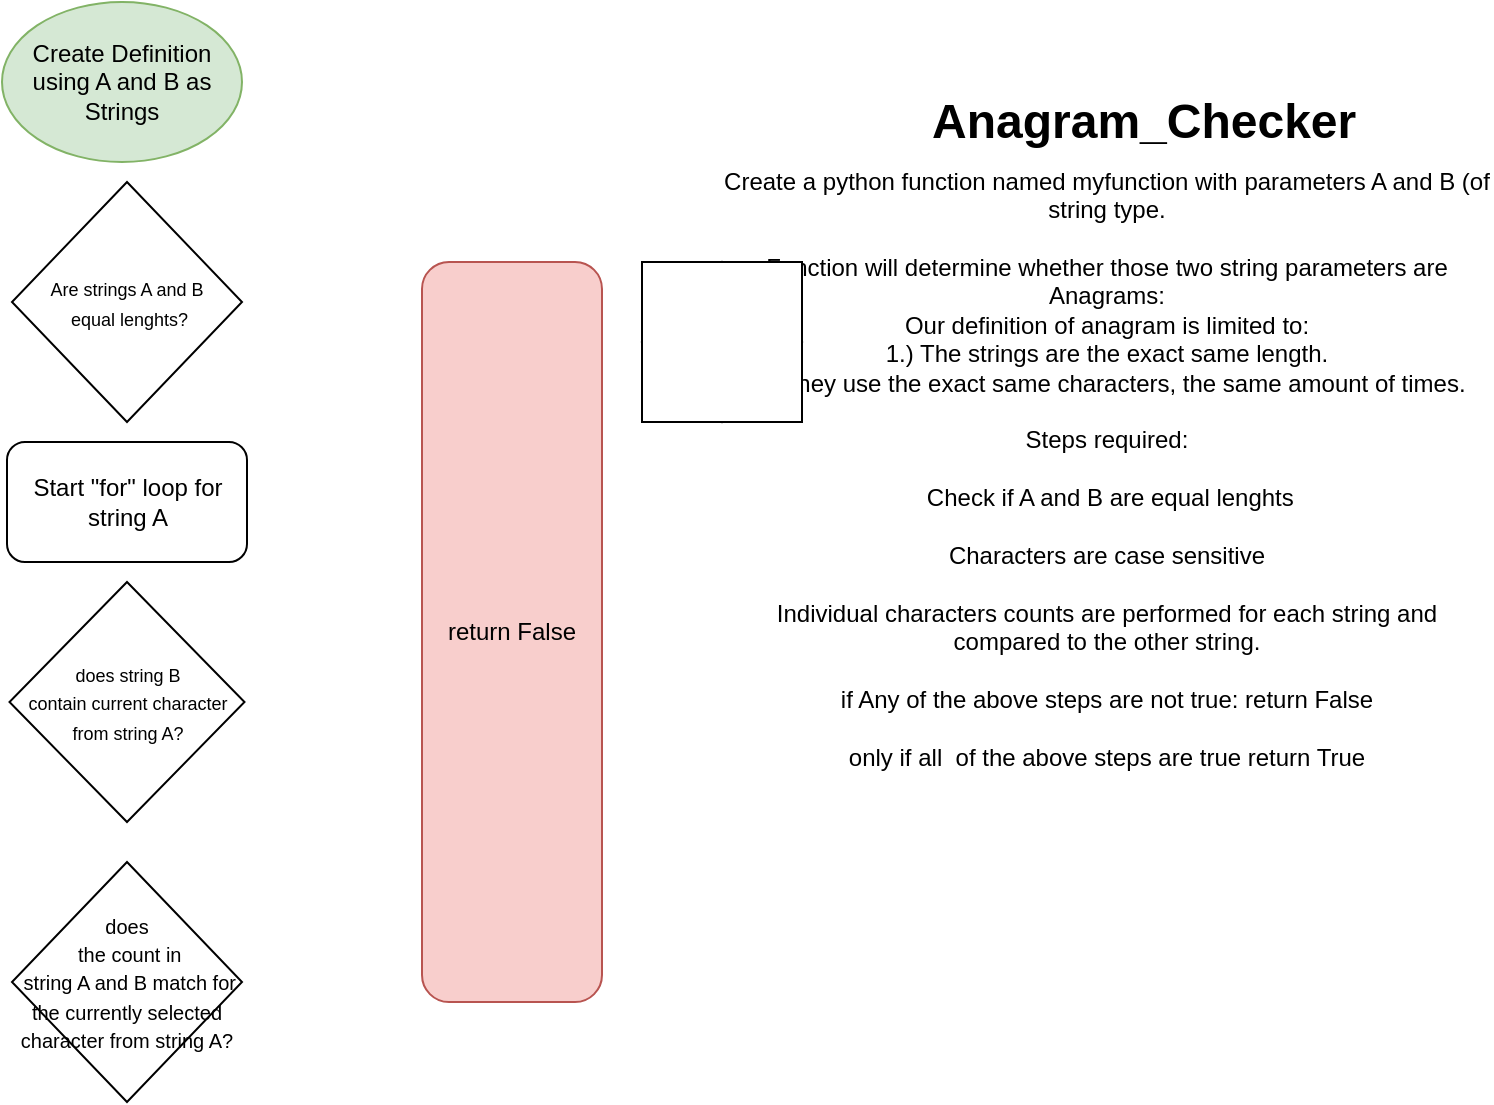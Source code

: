<mxfile version="21.0.2" type="github">
  <diagram name="Page-1" id="iRhx-aNdycyiNb6yXR51">
    <mxGraphModel dx="1434" dy="1820" grid="1" gridSize="10" guides="1" tooltips="1" connect="1" arrows="1" fold="1" page="1" pageScale="1" pageWidth="850" pageHeight="1100" math="0" shadow="0">
      <root>
        <mxCell id="0" />
        <mxCell id="1" parent="0" />
        <mxCell id="_8RcxRiG8b48MhW-PYv1-1" value="Create Definition using A and B as Strings" style="ellipse;whiteSpace=wrap;html=1;fillColor=#d5e8d4;strokeColor=#82b366;" vertex="1" parent="1">
          <mxGeometry x="60" y="-1080" width="120" height="80" as="geometry" />
        </mxCell>
        <mxCell id="_8RcxRiG8b48MhW-PYv1-2" value="Create a python function named myfunction with parameters A and B (of string type.&lt;br&gt;&lt;br&gt;Function will determine whether those two string parameters are Anagrams:&lt;br&gt;Our definition of anagram is limited to:&lt;br&gt;1.) The strings are the exact same length.&lt;br&gt;2.) They use the exact same characters, the same amount of times.&lt;br&gt;&lt;br&gt;Steps required:&lt;br&gt;&lt;br&gt;&amp;nbsp;Check if A and B are equal lenghts&lt;br&gt;&lt;br&gt;Characters are case sensitive&lt;br&gt;&lt;br&gt;Individual characters counts are performed for each string and compared to the other string.&lt;br&gt;&lt;br&gt;if Any of the above steps are not true: return False&lt;br&gt;&lt;br&gt;only if all&amp;nbsp; of the above steps are true return True&lt;br&gt;&lt;br&gt;&lt;br&gt;&amp;nbsp;&amp;nbsp;" style="text;html=1;strokeColor=none;fillColor=none;align=center;verticalAlign=middle;whiteSpace=wrap;rounded=0;" vertex="1" parent="1">
          <mxGeometry x="420" y="-840" width="385" height="30" as="geometry" />
        </mxCell>
        <mxCell id="_8RcxRiG8b48MhW-PYv1-4" value="&lt;h1&gt;Anagram_Checker&lt;/h1&gt;" style="text;html=1;strokeColor=none;fillColor=none;spacing=5;spacingTop=-20;whiteSpace=wrap;overflow=hidden;rounded=0;" vertex="1" parent="1">
          <mxGeometry x="520" y="-1040" width="240" height="120" as="geometry" />
        </mxCell>
        <mxCell id="_8RcxRiG8b48MhW-PYv1-5" value="return False" style="rounded=1;whiteSpace=wrap;html=1;fillColor=#f8cecc;strokeColor=#b85450;" vertex="1" parent="1">
          <mxGeometry x="270" y="-950" width="90" height="370" as="geometry" />
        </mxCell>
        <mxCell id="_8RcxRiG8b48MhW-PYv1-6" value="&lt;font style=&quot;font-size: 9px;&quot;&gt;Are strings A and B&lt;br&gt;&amp;nbsp;equal lenghts?&lt;/font&gt;" style="rhombus;whiteSpace=wrap;html=1;" vertex="1" parent="1">
          <mxGeometry x="65" y="-990" width="115" height="120" as="geometry" />
        </mxCell>
        <mxCell id="_8RcxRiG8b48MhW-PYv1-7" value="" style="rhombus;whiteSpace=wrap;html=1;" vertex="1" parent="1">
          <mxGeometry x="380" y="-950" width="80" height="80" as="geometry" />
        </mxCell>
        <mxCell id="_8RcxRiG8b48MhW-PYv1-8" value="" style="whiteSpace=wrap;html=1;aspect=fixed;" vertex="1" parent="1">
          <mxGeometry x="380" y="-950" width="80" height="80" as="geometry" />
        </mxCell>
        <mxCell id="_8RcxRiG8b48MhW-PYv1-10" value="Start &quot;for&quot; loop for string A" style="rounded=1;whiteSpace=wrap;html=1;" vertex="1" parent="1">
          <mxGeometry x="62.5" y="-860" width="120" height="60" as="geometry" />
        </mxCell>
        <mxCell id="_8RcxRiG8b48MhW-PYv1-11" value="&lt;font style=&quot;font-size: 9px;&quot;&gt;does string B &lt;br&gt;contain current character from string A?&lt;/font&gt;" style="rhombus;whiteSpace=wrap;html=1;" vertex="1" parent="1">
          <mxGeometry x="63.75" y="-790" width="117.5" height="120" as="geometry" />
        </mxCell>
        <mxCell id="_8RcxRiG8b48MhW-PYv1-12" value="&lt;font size=&quot;1&quot;&gt;does&lt;br&gt;&amp;nbsp;the count in&lt;br&gt;&amp;nbsp;string A and B match for the currently selected character from string A?&lt;/font&gt;" style="rhombus;whiteSpace=wrap;html=1;" vertex="1" parent="1">
          <mxGeometry x="65" y="-650" width="115" height="120" as="geometry" />
        </mxCell>
      </root>
    </mxGraphModel>
  </diagram>
</mxfile>
